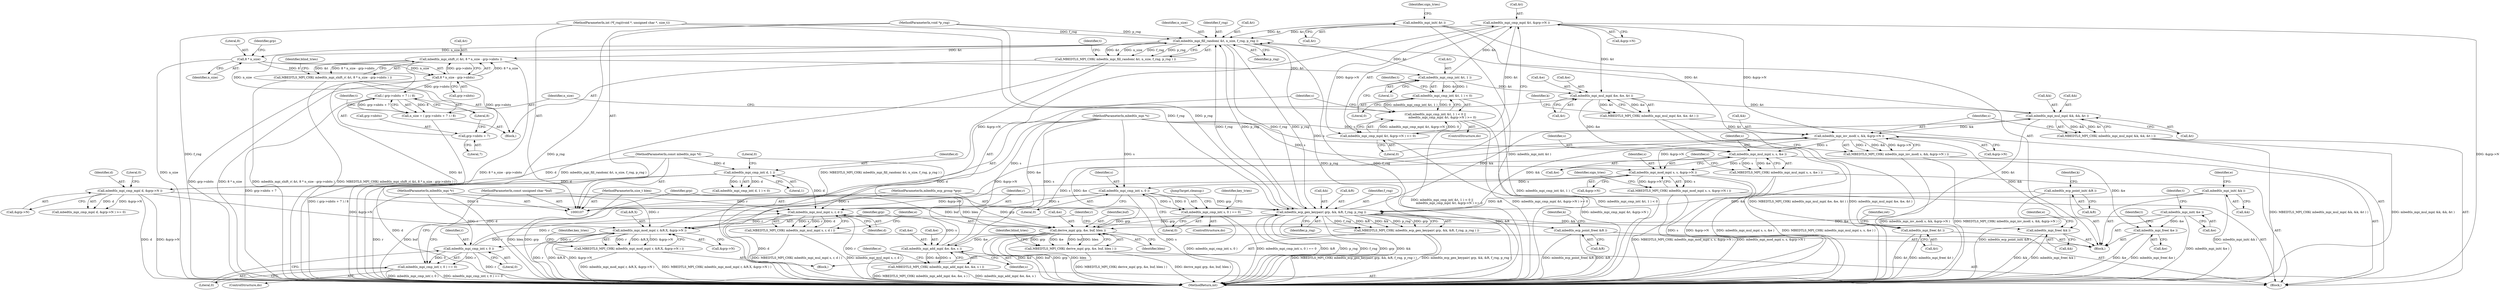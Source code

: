 digraph "1_mbedtls_298a43a77ec0ed2c19a8c924ddd8571ef3e65dfd@pointer" {
"1000264" [label="(Call,mbedtls_mpi_cmp_mpi( &t, &grp->N ))"];
"1000258" [label="(Call,mbedtls_mpi_cmp_int( &t, 1 ))"];
"1000239" [label="(Call,mbedtls_mpi_shift_r( &t, 8 * n_size - grp->nbits ))"];
"1000232" [label="(Call,mbedtls_mpi_fill_random( &t, n_size, f_rng, p_rng ))"];
"1000293" [label="(Call,mbedtls_mpi_mul_mpi( &k, &k, &t ))"];
"1000175" [label="(Call,mbedtls_ecp_gen_keypair( grp, &k, &R, f_rng, p_rng ))"];
"1000210" [label="(Call,derive_mpi( grp, &e, buf, blen ))"];
"1000108" [label="(MethodParameterIn,mbedtls_ecp_group *grp)"];
"1000158" [label="(Call,mbedtls_mpi_init( &e ))"];
"1000310" [label="(Call,mbedtls_mpi_mul_mpi( s, s, &e ))"];
"1000301" [label="(Call,mbedtls_mpi_inv_mod( s, &k, &grp->N ))"];
"1000278" [label="(Call,mbedtls_mpi_add_mpi( &e, &e, s ))"];
"1000273" [label="(Call,mbedtls_mpi_mul_mpi( s, r, d ))"];
"1000334" [label="(Call,mbedtls_mpi_cmp_int( s, 0 ))"];
"1000316" [label="(Call,mbedtls_mpi_mod_mpi( s, s, &grp->N ))"];
"1000110" [label="(MethodParameterIn,mbedtls_mpi *s)"];
"1000205" [label="(Call,mbedtls_mpi_cmp_int( r, 0 ))"];
"1000184" [label="(Call,mbedtls_mpi_mod_mpi( r, &R.X, &grp->N ))"];
"1000109" [label="(MethodParameterIn,mbedtls_mpi *r)"];
"1000143" [label="(Call,mbedtls_mpi_cmp_mpi( d, &grp->N ))"];
"1000138" [label="(Call,mbedtls_mpi_cmp_int( d, 1 ))"];
"1000111" [label="(MethodParameterIn,const mbedtls_mpi *d)"];
"1000264" [label="(Call,mbedtls_mpi_cmp_mpi( &t, &grp->N ))"];
"1000285" [label="(Call,mbedtls_mpi_mul_mpi( &e, &e, &t ))"];
"1000112" [label="(MethodParameterIn,const unsigned char *buf)"];
"1000113" [label="(MethodParameterIn,size_t blen)"];
"1000155" [label="(Call,mbedtls_mpi_init( &k ))"];
"1000152" [label="(Call,mbedtls_ecp_point_init( &R ))"];
"1000114" [label="(MethodParameterIn,int (*f_rng)(void *, unsigned char *, size_t))"];
"1000115" [label="(MethodParameterIn,void *p_rng)"];
"1000161" [label="(Call,mbedtls_mpi_init( &t ))"];
"1000222" [label="(Call,n_size = ( grp->nbits + 7 ) / 8)"];
"1000224" [label="(Call,( grp->nbits + 7 ) / 8)"];
"1000242" [label="(Call,8 * n_size - grp->nbits)"];
"1000243" [label="(Call,8 * n_size)"];
"1000174" [label="(Call,MBEDTLS_MPI_CHK( mbedtls_ecp_gen_keypair( grp, &k, &R, f_rng, p_rng ) ))"];
"1000209" [label="(Call,MBEDTLS_MPI_CHK( derive_mpi( grp, &e, buf, blen ) ))"];
"1000277" [label="(Call,MBEDTLS_MPI_CHK( mbedtls_mpi_add_mpi( &e, &e, s ) ))"];
"1000284" [label="(Call,MBEDTLS_MPI_CHK( mbedtls_mpi_mul_mpi( &e, &e, &t ) ))"];
"1000292" [label="(Call,MBEDTLS_MPI_CHK( mbedtls_mpi_mul_mpi( &k, &k, &t ) ))"];
"1000300" [label="(Call,MBEDTLS_MPI_CHK( mbedtls_mpi_inv_mod( s, &k, &grp->N ) ))"];
"1000309" [label="(Call,MBEDTLS_MPI_CHK( mbedtls_mpi_mul_mpi( s, s, &e ) ))"];
"1000183" [label="(Call,MBEDTLS_MPI_CHK( mbedtls_mpi_mod_mpi( r, &R.X, &grp->N ) ))"];
"1000204" [label="(Call,mbedtls_mpi_cmp_int( r, 0 ) == 0)"];
"1000272" [label="(Call,MBEDTLS_MPI_CHK( mbedtls_mpi_mul_mpi( s, r, d ) ))"];
"1000263" [label="(Call,mbedtls_mpi_cmp_mpi( &t, &grp->N ) >= 0)"];
"1000256" [label="(Call,mbedtls_mpi_cmp_int( &t, 1 ) < 0 ||\n               mbedtls_mpi_cmp_mpi( &t, &grp->N ) >= 0)"];
"1000315" [label="(Call,MBEDTLS_MPI_CHK( mbedtls_mpi_mod_mpi( s, s, &grp->N ) ))"];
"1000333" [label="(Call,mbedtls_mpi_cmp_int( s, 0 ) == 0)"];
"1000345" [label="(Call,mbedtls_mpi_free( &e ))"];
"1000342" [label="(Call,mbedtls_mpi_free( &k ))"];
"1000348" [label="(Call,mbedtls_mpi_free( &t ))"];
"1000339" [label="(Call,mbedtls_ecp_point_free( &R ))"];
"1000231" [label="(Call,MBEDTLS_MPI_CHK( mbedtls_mpi_fill_random( &t, n_size, f_rng, p_rng ) ))"];
"1000238" [label="(Call,MBEDTLS_MPI_CHK( mbedtls_mpi_shift_r( &t, 8 * n_size - grp->nbits ) ))"];
"1000257" [label="(Call,mbedtls_mpi_cmp_int( &t, 1 ) < 0)"];
"1000225" [label="(Call,grp->nbits + 7)"];
"1000334" [label="(Call,mbedtls_mpi_cmp_int( s, 0 ))"];
"1000219" [label="(ControlStructure,do)"];
"1000264" [label="(Call,mbedtls_mpi_cmp_mpi( &t, &grp->N ))"];
"1000211" [label="(Identifier,grp)"];
"1000246" [label="(Call,grp->nbits)"];
"1000336" [label="(Literal,0)"];
"1000243" [label="(Call,8 * n_size)"];
"1000293" [label="(Call,mbedtls_mpi_mul_mpi( &k, &k, &t ))"];
"1000339" [label="(Call,mbedtls_ecp_point_free( &R ))"];
"1000160" [label="(Identifier,e)"];
"1000208" [label="(Literal,0)"];
"1000298" [label="(Call,&t)"];
"1000333" [label="(Call,mbedtls_mpi_cmp_int( s, 0 ) == 0)"];
"1000224" [label="(Call,( grp->nbits + 7 ) / 8)"];
"1000263" [label="(Call,mbedtls_mpi_cmp_mpi( &t, &grp->N ) >= 0)"];
"1000167" [label="(ControlStructure,do)"];
"1000210" [label="(Call,derive_mpi( grp, &e, buf, blen ))"];
"1000296" [label="(Call,&k)"];
"1000155" [label="(Call,mbedtls_mpi_init( &k ))"];
"1000346" [label="(Call,&e)"];
"1000174" [label="(Call,MBEDTLS_MPI_CHK( mbedtls_ecp_gen_keypair( grp, &k, &R, f_rng, p_rng ) ))"];
"1000315" [label="(Call,MBEDTLS_MPI_CHK( mbedtls_mpi_mod_mpi( s, s, &grp->N ) ))"];
"1000302" [label="(Identifier,s)"];
"1000284" [label="(Call,MBEDTLS_MPI_CHK( mbedtls_mpi_mul_mpi( &e, &e, &t ) ))"];
"1000209" [label="(Call,MBEDTLS_MPI_CHK( derive_mpi( grp, &e, buf, blen ) ))"];
"1000272" [label="(Call,MBEDTLS_MPI_CHK( mbedtls_mpi_mul_mpi( s, r, d ) ))"];
"1000177" [label="(Call,&k)"];
"1000231" [label="(Call,MBEDTLS_MPI_CHK( mbedtls_mpi_fill_random( &t, n_size, f_rng, p_rng ) ))"];
"1000138" [label="(Call,mbedtls_mpi_cmp_int( d, 1 ))"];
"1000285" [label="(Call,mbedtls_mpi_mul_mpi( &e, &e, &t ))"];
"1000225" [label="(Call,grp->nbits + 7)"];
"1000342" [label="(Call,mbedtls_mpi_free( &k ))"];
"1000343" [label="(Call,&k)"];
"1000257" [label="(Call,mbedtls_mpi_cmp_int( &t, 1 ) < 0)"];
"1000112" [label="(MethodParameterIn,const unsigned char *buf)"];
"1000338" [label="(JumpTarget,cleanup:)"];
"1000179" [label="(Call,&R)"];
"1000290" [label="(Call,&t)"];
"1000142" [label="(Call,mbedtls_mpi_cmp_mpi( d, &grp->N ) >= 0)"];
"1000149" [label="(Literal,0)"];
"1000311" [label="(Identifier,s)"];
"1000317" [label="(Identifier,s)"];
"1000294" [label="(Call,&k)"];
"1000235" [label="(Identifier,n_size)"];
"1000212" [label="(Call,&e)"];
"1000345" [label="(Call,mbedtls_mpi_free( &e ))"];
"1000172" [label="(ControlStructure,do)"];
"1000283" [label="(Identifier,s)"];
"1000288" [label="(Call,&e)"];
"1000312" [label="(Identifier,s)"];
"1000115" [label="(MethodParameterIn,void *p_rng)"];
"1000276" [label="(Identifier,d)"];
"1000173" [label="(Block,)"];
"1000206" [label="(Identifier,r)"];
"1000226" [label="(Call,grp->nbits)"];
"1000186" [label="(Call,&R.X)"];
"1000280" [label="(Identifier,e)"];
"1000176" [label="(Identifier,grp)"];
"1000110" [label="(MethodParameterIn,mbedtls_mpi *s)"];
"1000301" [label="(Call,mbedtls_mpi_inv_mod( s, &k, &grp->N ))"];
"1000287" [label="(Identifier,e)"];
"1000352" [label="(Identifier,ret)"];
"1000116" [label="(Block,)"];
"1000184" [label="(Call,mbedtls_mpi_mod_mpi( r, &R.X, &grp->N ))"];
"1000275" [label="(Identifier,r)"];
"1000259" [label="(Call,&t)"];
"1000109" [label="(MethodParameterIn,mbedtls_mpi *r)"];
"1000318" [label="(Identifier,s)"];
"1000229" [label="(Literal,7)"];
"1000205" [label="(Call,mbedtls_mpi_cmp_int( r, 0 ))"];
"1000197" [label="(Identifier,key_tries)"];
"1000108" [label="(MethodParameterIn,mbedtls_ecp_group *grp)"];
"1000305" [label="(Call,&grp->N)"];
"1000353" [label="(MethodReturn,int)"];
"1000214" [label="(Identifier,buf)"];
"1000335" [label="(Identifier,s)"];
"1000217" [label="(Identifier,blind_tries)"];
"1000350" [label="(Identifier,t)"];
"1000267" [label="(Call,&grp->N)"];
"1000274" [label="(Identifier,s)"];
"1000183" [label="(Call,MBEDTLS_MPI_CHK( mbedtls_mpi_mod_mpi( r, &R.X, &grp->N ) ))"];
"1000232" [label="(Call,mbedtls_mpi_fill_random( &t, n_size, f_rng, p_rng ))"];
"1000271" [label="(Literal,0)"];
"1000158" [label="(Call,mbedtls_mpi_init( &e ))"];
"1000113" [label="(MethodParameterIn,size_t blen)"];
"1000310" [label="(Call,mbedtls_mpi_mul_mpi( s, s, &e ))"];
"1000111" [label="(MethodParameterIn,const mbedtls_mpi *d)"];
"1000165" [label="(Identifier,sign_tries)"];
"1000295" [label="(Identifier,k)"];
"1000286" [label="(Call,&e)"];
"1000300" [label="(Call,MBEDTLS_MPI_CHK( mbedtls_mpi_inv_mod( s, &k, &grp->N ) ))"];
"1000244" [label="(Literal,8)"];
"1000159" [label="(Call,&e)"];
"1000162" [label="(Call,&t)"];
"1000266" [label="(Identifier,t)"];
"1000156" [label="(Call,&k)"];
"1000273" [label="(Call,mbedtls_mpi_mul_mpi( s, r, d ))"];
"1000281" [label="(Call,&e)"];
"1000326" [label="(Identifier,sign_tries)"];
"1000144" [label="(Identifier,d)"];
"1000247" [label="(Identifier,grp)"];
"1000240" [label="(Call,&t)"];
"1000237" [label="(Identifier,p_rng)"];
"1000313" [label="(Call,&e)"];
"1000292" [label="(Call,MBEDTLS_MPI_CHK( mbedtls_mpi_mul_mpi( &k, &k, &t ) ))"];
"1000303" [label="(Call,&k)"];
"1000141" [label="(Literal,0)"];
"1000215" [label="(Identifier,blen)"];
"1000242" [label="(Call,8 * n_size - grp->nbits)"];
"1000252" [label="(Identifier,blind_tries)"];
"1000168" [label="(Block,)"];
"1000222" [label="(Call,n_size = ( grp->nbits + 7 ) / 8)"];
"1000340" [label="(Call,&R)"];
"1000344" [label="(Identifier,k)"];
"1000190" [label="(Call,&grp->N)"];
"1000152" [label="(Call,mbedtls_ecp_point_init( &R ))"];
"1000319" [label="(Call,&grp->N)"];
"1000348" [label="(Call,mbedtls_mpi_free( &t ))"];
"1000204" [label="(Call,mbedtls_mpi_cmp_int( r, 0 ) == 0)"];
"1000239" [label="(Call,mbedtls_mpi_shift_r( &t, 8 * n_size - grp->nbits ))"];
"1000137" [label="(Call,mbedtls_mpi_cmp_int( d, 1 ) < 0)"];
"1000140" [label="(Literal,1)"];
"1000153" [label="(Call,&R)"];
"1000316" [label="(Call,mbedtls_mpi_mod_mpi( s, s, &grp->N ))"];
"1000145" [label="(Call,&grp->N)"];
"1000347" [label="(Identifier,e)"];
"1000175" [label="(Call,mbedtls_ecp_gen_keypair( grp, &k, &R, f_rng, p_rng ))"];
"1000139" [label="(Identifier,d)"];
"1000170" [label="(Identifier,key_tries)"];
"1000161" [label="(Call,mbedtls_mpi_init( &t ))"];
"1000207" [label="(Literal,0)"];
"1000163" [label="(Identifier,t)"];
"1000265" [label="(Call,&t)"];
"1000114" [label="(MethodParameterIn,int (*f_rng)(void *, unsigned char *, size_t))"];
"1000245" [label="(Identifier,n_size)"];
"1000349" [label="(Call,&t)"];
"1000258" [label="(Call,mbedtls_mpi_cmp_int( &t, 1 ))"];
"1000230" [label="(Literal,8)"];
"1000262" [label="(Literal,0)"];
"1000143" [label="(Call,mbedtls_mpi_cmp_mpi( d, &grp->N ))"];
"1000157" [label="(Identifier,k)"];
"1000256" [label="(Call,mbedtls_mpi_cmp_int( &t, 1 ) < 0 ||\n               mbedtls_mpi_cmp_mpi( &t, &grp->N ) >= 0)"];
"1000241" [label="(Identifier,t)"];
"1000220" [label="(Block,)"];
"1000185" [label="(Identifier,r)"];
"1000236" [label="(Identifier,f_rng)"];
"1000181" [label="(Identifier,f_rng)"];
"1000233" [label="(Call,&t)"];
"1000223" [label="(Identifier,n_size)"];
"1000238" [label="(Call,MBEDTLS_MPI_CHK( mbedtls_mpi_shift_r( &t, 8 * n_size - grp->nbits ) ))"];
"1000261" [label="(Literal,1)"];
"1000278" [label="(Call,mbedtls_mpi_add_mpi( &e, &e, s ))"];
"1000182" [label="(Identifier,p_rng)"];
"1000234" [label="(Identifier,t)"];
"1000279" [label="(Call,&e)"];
"1000337" [label="(Literal,0)"];
"1000277" [label="(Call,MBEDTLS_MPI_CHK( mbedtls_mpi_add_mpi( &e, &e, s ) ))"];
"1000309" [label="(Call,MBEDTLS_MPI_CHK( mbedtls_mpi_mul_mpi( s, s, &e ) ))"];
"1000264" -> "1000263"  [label="AST: "];
"1000264" -> "1000267"  [label="CFG: "];
"1000265" -> "1000264"  [label="AST: "];
"1000267" -> "1000264"  [label="AST: "];
"1000271" -> "1000264"  [label="CFG: "];
"1000264" -> "1000353"  [label="DDG: &grp->N"];
"1000264" -> "1000232"  [label="DDG: &t"];
"1000264" -> "1000263"  [label="DDG: &t"];
"1000264" -> "1000263"  [label="DDG: &grp->N"];
"1000258" -> "1000264"  [label="DDG: &t"];
"1000184" -> "1000264"  [label="DDG: &grp->N"];
"1000264" -> "1000285"  [label="DDG: &t"];
"1000264" -> "1000301"  [label="DDG: &grp->N"];
"1000258" -> "1000257"  [label="AST: "];
"1000258" -> "1000261"  [label="CFG: "];
"1000259" -> "1000258"  [label="AST: "];
"1000261" -> "1000258"  [label="AST: "];
"1000262" -> "1000258"  [label="CFG: "];
"1000258" -> "1000232"  [label="DDG: &t"];
"1000258" -> "1000257"  [label="DDG: &t"];
"1000258" -> "1000257"  [label="DDG: 1"];
"1000239" -> "1000258"  [label="DDG: &t"];
"1000258" -> "1000285"  [label="DDG: &t"];
"1000239" -> "1000238"  [label="AST: "];
"1000239" -> "1000242"  [label="CFG: "];
"1000240" -> "1000239"  [label="AST: "];
"1000242" -> "1000239"  [label="AST: "];
"1000238" -> "1000239"  [label="CFG: "];
"1000239" -> "1000353"  [label="DDG: &t"];
"1000239" -> "1000353"  [label="DDG: 8 * n_size - grp->nbits"];
"1000239" -> "1000238"  [label="DDG: &t"];
"1000239" -> "1000238"  [label="DDG: 8 * n_size - grp->nbits"];
"1000232" -> "1000239"  [label="DDG: &t"];
"1000242" -> "1000239"  [label="DDG: 8 * n_size"];
"1000242" -> "1000239"  [label="DDG: grp->nbits"];
"1000232" -> "1000231"  [label="AST: "];
"1000232" -> "1000237"  [label="CFG: "];
"1000233" -> "1000232"  [label="AST: "];
"1000235" -> "1000232"  [label="AST: "];
"1000236" -> "1000232"  [label="AST: "];
"1000237" -> "1000232"  [label="AST: "];
"1000231" -> "1000232"  [label="CFG: "];
"1000232" -> "1000353"  [label="DDG: p_rng"];
"1000232" -> "1000353"  [label="DDG: f_rng"];
"1000232" -> "1000175"  [label="DDG: f_rng"];
"1000232" -> "1000175"  [label="DDG: p_rng"];
"1000232" -> "1000231"  [label="DDG: &t"];
"1000232" -> "1000231"  [label="DDG: n_size"];
"1000232" -> "1000231"  [label="DDG: f_rng"];
"1000232" -> "1000231"  [label="DDG: p_rng"];
"1000293" -> "1000232"  [label="DDG: &t"];
"1000161" -> "1000232"  [label="DDG: &t"];
"1000222" -> "1000232"  [label="DDG: n_size"];
"1000175" -> "1000232"  [label="DDG: f_rng"];
"1000175" -> "1000232"  [label="DDG: p_rng"];
"1000114" -> "1000232"  [label="DDG: f_rng"];
"1000115" -> "1000232"  [label="DDG: p_rng"];
"1000232" -> "1000243"  [label="DDG: n_size"];
"1000293" -> "1000292"  [label="AST: "];
"1000293" -> "1000298"  [label="CFG: "];
"1000294" -> "1000293"  [label="AST: "];
"1000296" -> "1000293"  [label="AST: "];
"1000298" -> "1000293"  [label="AST: "];
"1000292" -> "1000293"  [label="CFG: "];
"1000293" -> "1000292"  [label="DDG: &k"];
"1000293" -> "1000292"  [label="DDG: &t"];
"1000175" -> "1000293"  [label="DDG: &k"];
"1000285" -> "1000293"  [label="DDG: &t"];
"1000293" -> "1000301"  [label="DDG: &k"];
"1000293" -> "1000348"  [label="DDG: &t"];
"1000175" -> "1000174"  [label="AST: "];
"1000175" -> "1000182"  [label="CFG: "];
"1000176" -> "1000175"  [label="AST: "];
"1000177" -> "1000175"  [label="AST: "];
"1000179" -> "1000175"  [label="AST: "];
"1000181" -> "1000175"  [label="AST: "];
"1000182" -> "1000175"  [label="AST: "];
"1000174" -> "1000175"  [label="CFG: "];
"1000175" -> "1000353"  [label="DDG: &R"];
"1000175" -> "1000353"  [label="DDG: p_rng"];
"1000175" -> "1000353"  [label="DDG: f_rng"];
"1000175" -> "1000353"  [label="DDG: grp"];
"1000175" -> "1000353"  [label="DDG: &k"];
"1000175" -> "1000174"  [label="DDG: f_rng"];
"1000175" -> "1000174"  [label="DDG: &R"];
"1000175" -> "1000174"  [label="DDG: &k"];
"1000175" -> "1000174"  [label="DDG: p_rng"];
"1000175" -> "1000174"  [label="DDG: grp"];
"1000210" -> "1000175"  [label="DDG: grp"];
"1000108" -> "1000175"  [label="DDG: grp"];
"1000301" -> "1000175"  [label="DDG: &k"];
"1000155" -> "1000175"  [label="DDG: &k"];
"1000152" -> "1000175"  [label="DDG: &R"];
"1000114" -> "1000175"  [label="DDG: f_rng"];
"1000115" -> "1000175"  [label="DDG: p_rng"];
"1000175" -> "1000210"  [label="DDG: grp"];
"1000175" -> "1000339"  [label="DDG: &R"];
"1000175" -> "1000342"  [label="DDG: &k"];
"1000210" -> "1000209"  [label="AST: "];
"1000210" -> "1000215"  [label="CFG: "];
"1000211" -> "1000210"  [label="AST: "];
"1000212" -> "1000210"  [label="AST: "];
"1000214" -> "1000210"  [label="AST: "];
"1000215" -> "1000210"  [label="AST: "];
"1000209" -> "1000210"  [label="CFG: "];
"1000210" -> "1000353"  [label="DDG: &e"];
"1000210" -> "1000353"  [label="DDG: buf"];
"1000210" -> "1000353"  [label="DDG: grp"];
"1000210" -> "1000353"  [label="DDG: blen"];
"1000210" -> "1000209"  [label="DDG: grp"];
"1000210" -> "1000209"  [label="DDG: &e"];
"1000210" -> "1000209"  [label="DDG: buf"];
"1000210" -> "1000209"  [label="DDG: blen"];
"1000108" -> "1000210"  [label="DDG: grp"];
"1000158" -> "1000210"  [label="DDG: &e"];
"1000310" -> "1000210"  [label="DDG: &e"];
"1000112" -> "1000210"  [label="DDG: buf"];
"1000113" -> "1000210"  [label="DDG: blen"];
"1000210" -> "1000278"  [label="DDG: &e"];
"1000108" -> "1000107"  [label="AST: "];
"1000108" -> "1000353"  [label="DDG: grp"];
"1000158" -> "1000116"  [label="AST: "];
"1000158" -> "1000159"  [label="CFG: "];
"1000159" -> "1000158"  [label="AST: "];
"1000163" -> "1000158"  [label="CFG: "];
"1000158" -> "1000353"  [label="DDG: mbedtls_mpi_init( &e )"];
"1000158" -> "1000345"  [label="DDG: &e"];
"1000310" -> "1000309"  [label="AST: "];
"1000310" -> "1000313"  [label="CFG: "];
"1000311" -> "1000310"  [label="AST: "];
"1000312" -> "1000310"  [label="AST: "];
"1000313" -> "1000310"  [label="AST: "];
"1000309" -> "1000310"  [label="CFG: "];
"1000310" -> "1000309"  [label="DDG: s"];
"1000310" -> "1000309"  [label="DDG: &e"];
"1000301" -> "1000310"  [label="DDG: s"];
"1000110" -> "1000310"  [label="DDG: s"];
"1000285" -> "1000310"  [label="DDG: &e"];
"1000310" -> "1000316"  [label="DDG: s"];
"1000310" -> "1000345"  [label="DDG: &e"];
"1000301" -> "1000300"  [label="AST: "];
"1000301" -> "1000305"  [label="CFG: "];
"1000302" -> "1000301"  [label="AST: "];
"1000303" -> "1000301"  [label="AST: "];
"1000305" -> "1000301"  [label="AST: "];
"1000300" -> "1000301"  [label="CFG: "];
"1000301" -> "1000300"  [label="DDG: s"];
"1000301" -> "1000300"  [label="DDG: &k"];
"1000301" -> "1000300"  [label="DDG: &grp->N"];
"1000278" -> "1000301"  [label="DDG: s"];
"1000110" -> "1000301"  [label="DDG: s"];
"1000184" -> "1000301"  [label="DDG: &grp->N"];
"1000301" -> "1000316"  [label="DDG: &grp->N"];
"1000301" -> "1000342"  [label="DDG: &k"];
"1000278" -> "1000277"  [label="AST: "];
"1000278" -> "1000283"  [label="CFG: "];
"1000279" -> "1000278"  [label="AST: "];
"1000281" -> "1000278"  [label="AST: "];
"1000283" -> "1000278"  [label="AST: "];
"1000277" -> "1000278"  [label="CFG: "];
"1000278" -> "1000277"  [label="DDG: &e"];
"1000278" -> "1000277"  [label="DDG: s"];
"1000273" -> "1000278"  [label="DDG: s"];
"1000110" -> "1000278"  [label="DDG: s"];
"1000278" -> "1000285"  [label="DDG: &e"];
"1000273" -> "1000272"  [label="AST: "];
"1000273" -> "1000276"  [label="CFG: "];
"1000274" -> "1000273"  [label="AST: "];
"1000275" -> "1000273"  [label="AST: "];
"1000276" -> "1000273"  [label="AST: "];
"1000272" -> "1000273"  [label="CFG: "];
"1000273" -> "1000353"  [label="DDG: r"];
"1000273" -> "1000353"  [label="DDG: d"];
"1000273" -> "1000184"  [label="DDG: r"];
"1000273" -> "1000272"  [label="DDG: s"];
"1000273" -> "1000272"  [label="DDG: r"];
"1000273" -> "1000272"  [label="DDG: d"];
"1000334" -> "1000273"  [label="DDG: s"];
"1000110" -> "1000273"  [label="DDG: s"];
"1000205" -> "1000273"  [label="DDG: r"];
"1000109" -> "1000273"  [label="DDG: r"];
"1000138" -> "1000273"  [label="DDG: d"];
"1000143" -> "1000273"  [label="DDG: d"];
"1000111" -> "1000273"  [label="DDG: d"];
"1000334" -> "1000333"  [label="AST: "];
"1000334" -> "1000336"  [label="CFG: "];
"1000335" -> "1000334"  [label="AST: "];
"1000336" -> "1000334"  [label="AST: "];
"1000337" -> "1000334"  [label="CFG: "];
"1000334" -> "1000353"  [label="DDG: s"];
"1000334" -> "1000333"  [label="DDG: s"];
"1000334" -> "1000333"  [label="DDG: 0"];
"1000316" -> "1000334"  [label="DDG: s"];
"1000110" -> "1000334"  [label="DDG: s"];
"1000316" -> "1000315"  [label="AST: "];
"1000316" -> "1000319"  [label="CFG: "];
"1000317" -> "1000316"  [label="AST: "];
"1000318" -> "1000316"  [label="AST: "];
"1000319" -> "1000316"  [label="AST: "];
"1000315" -> "1000316"  [label="CFG: "];
"1000316" -> "1000353"  [label="DDG: s"];
"1000316" -> "1000353"  [label="DDG: &grp->N"];
"1000316" -> "1000184"  [label="DDG: &grp->N"];
"1000316" -> "1000315"  [label="DDG: s"];
"1000316" -> "1000315"  [label="DDG: &grp->N"];
"1000110" -> "1000316"  [label="DDG: s"];
"1000110" -> "1000107"  [label="AST: "];
"1000110" -> "1000353"  [label="DDG: s"];
"1000205" -> "1000204"  [label="AST: "];
"1000205" -> "1000207"  [label="CFG: "];
"1000206" -> "1000205"  [label="AST: "];
"1000207" -> "1000205"  [label="AST: "];
"1000208" -> "1000205"  [label="CFG: "];
"1000205" -> "1000353"  [label="DDG: r"];
"1000205" -> "1000184"  [label="DDG: r"];
"1000205" -> "1000204"  [label="DDG: r"];
"1000205" -> "1000204"  [label="DDG: 0"];
"1000184" -> "1000205"  [label="DDG: r"];
"1000109" -> "1000205"  [label="DDG: r"];
"1000184" -> "1000183"  [label="AST: "];
"1000184" -> "1000190"  [label="CFG: "];
"1000185" -> "1000184"  [label="AST: "];
"1000186" -> "1000184"  [label="AST: "];
"1000190" -> "1000184"  [label="AST: "];
"1000183" -> "1000184"  [label="CFG: "];
"1000184" -> "1000353"  [label="DDG: r"];
"1000184" -> "1000353"  [label="DDG: &R.X"];
"1000184" -> "1000353"  [label="DDG: &grp->N"];
"1000184" -> "1000183"  [label="DDG: r"];
"1000184" -> "1000183"  [label="DDG: &R.X"];
"1000184" -> "1000183"  [label="DDG: &grp->N"];
"1000109" -> "1000184"  [label="DDG: r"];
"1000143" -> "1000184"  [label="DDG: &grp->N"];
"1000109" -> "1000107"  [label="AST: "];
"1000109" -> "1000353"  [label="DDG: r"];
"1000143" -> "1000142"  [label="AST: "];
"1000143" -> "1000145"  [label="CFG: "];
"1000144" -> "1000143"  [label="AST: "];
"1000145" -> "1000143"  [label="AST: "];
"1000149" -> "1000143"  [label="CFG: "];
"1000143" -> "1000353"  [label="DDG: d"];
"1000143" -> "1000353"  [label="DDG: &grp->N"];
"1000143" -> "1000142"  [label="DDG: d"];
"1000143" -> "1000142"  [label="DDG: &grp->N"];
"1000138" -> "1000143"  [label="DDG: d"];
"1000111" -> "1000143"  [label="DDG: d"];
"1000138" -> "1000137"  [label="AST: "];
"1000138" -> "1000140"  [label="CFG: "];
"1000139" -> "1000138"  [label="AST: "];
"1000140" -> "1000138"  [label="AST: "];
"1000141" -> "1000138"  [label="CFG: "];
"1000138" -> "1000353"  [label="DDG: d"];
"1000138" -> "1000137"  [label="DDG: d"];
"1000138" -> "1000137"  [label="DDG: 1"];
"1000111" -> "1000138"  [label="DDG: d"];
"1000111" -> "1000107"  [label="AST: "];
"1000111" -> "1000353"  [label="DDG: d"];
"1000285" -> "1000284"  [label="AST: "];
"1000285" -> "1000290"  [label="CFG: "];
"1000286" -> "1000285"  [label="AST: "];
"1000288" -> "1000285"  [label="AST: "];
"1000290" -> "1000285"  [label="AST: "];
"1000284" -> "1000285"  [label="CFG: "];
"1000285" -> "1000284"  [label="DDG: &e"];
"1000285" -> "1000284"  [label="DDG: &t"];
"1000112" -> "1000107"  [label="AST: "];
"1000112" -> "1000353"  [label="DDG: buf"];
"1000113" -> "1000107"  [label="AST: "];
"1000113" -> "1000353"  [label="DDG: blen"];
"1000155" -> "1000116"  [label="AST: "];
"1000155" -> "1000156"  [label="CFG: "];
"1000156" -> "1000155"  [label="AST: "];
"1000160" -> "1000155"  [label="CFG: "];
"1000155" -> "1000353"  [label="DDG: mbedtls_mpi_init( &k )"];
"1000152" -> "1000116"  [label="AST: "];
"1000152" -> "1000153"  [label="CFG: "];
"1000153" -> "1000152"  [label="AST: "];
"1000157" -> "1000152"  [label="CFG: "];
"1000152" -> "1000353"  [label="DDG: mbedtls_ecp_point_init( &R )"];
"1000114" -> "1000107"  [label="AST: "];
"1000114" -> "1000353"  [label="DDG: f_rng"];
"1000115" -> "1000107"  [label="AST: "];
"1000115" -> "1000353"  [label="DDG: p_rng"];
"1000161" -> "1000116"  [label="AST: "];
"1000161" -> "1000162"  [label="CFG: "];
"1000162" -> "1000161"  [label="AST: "];
"1000165" -> "1000161"  [label="CFG: "];
"1000161" -> "1000353"  [label="DDG: mbedtls_mpi_init( &t )"];
"1000161" -> "1000348"  [label="DDG: &t"];
"1000222" -> "1000220"  [label="AST: "];
"1000222" -> "1000224"  [label="CFG: "];
"1000223" -> "1000222"  [label="AST: "];
"1000224" -> "1000222"  [label="AST: "];
"1000234" -> "1000222"  [label="CFG: "];
"1000222" -> "1000353"  [label="DDG: ( grp->nbits + 7 ) / 8"];
"1000224" -> "1000222"  [label="DDG: grp->nbits + 7"];
"1000224" -> "1000222"  [label="DDG: 8"];
"1000224" -> "1000230"  [label="CFG: "];
"1000225" -> "1000224"  [label="AST: "];
"1000230" -> "1000224"  [label="AST: "];
"1000224" -> "1000353"  [label="DDG: grp->nbits + 7"];
"1000242" -> "1000224"  [label="DDG: grp->nbits"];
"1000242" -> "1000246"  [label="CFG: "];
"1000243" -> "1000242"  [label="AST: "];
"1000246" -> "1000242"  [label="AST: "];
"1000242" -> "1000353"  [label="DDG: grp->nbits"];
"1000242" -> "1000353"  [label="DDG: 8 * n_size"];
"1000242" -> "1000225"  [label="DDG: grp->nbits"];
"1000243" -> "1000242"  [label="DDG: 8"];
"1000243" -> "1000242"  [label="DDG: n_size"];
"1000243" -> "1000245"  [label="CFG: "];
"1000244" -> "1000243"  [label="AST: "];
"1000245" -> "1000243"  [label="AST: "];
"1000247" -> "1000243"  [label="CFG: "];
"1000243" -> "1000353"  [label="DDG: n_size"];
"1000174" -> "1000173"  [label="AST: "];
"1000185" -> "1000174"  [label="CFG: "];
"1000174" -> "1000353"  [label="DDG: MBEDTLS_MPI_CHK( mbedtls_ecp_gen_keypair( grp, &k, &R, f_rng, p_rng ) )"];
"1000174" -> "1000353"  [label="DDG: mbedtls_ecp_gen_keypair( grp, &k, &R, f_rng, p_rng )"];
"1000209" -> "1000168"  [label="AST: "];
"1000217" -> "1000209"  [label="CFG: "];
"1000209" -> "1000353"  [label="DDG: MBEDTLS_MPI_CHK( derive_mpi( grp, &e, buf, blen ) )"];
"1000209" -> "1000353"  [label="DDG: derive_mpi( grp, &e, buf, blen )"];
"1000277" -> "1000168"  [label="AST: "];
"1000287" -> "1000277"  [label="CFG: "];
"1000277" -> "1000353"  [label="DDG: mbedtls_mpi_add_mpi( &e, &e, s )"];
"1000277" -> "1000353"  [label="DDG: MBEDTLS_MPI_CHK( mbedtls_mpi_add_mpi( &e, &e, s ) )"];
"1000284" -> "1000168"  [label="AST: "];
"1000295" -> "1000284"  [label="CFG: "];
"1000284" -> "1000353"  [label="DDG: mbedtls_mpi_mul_mpi( &e, &e, &t )"];
"1000284" -> "1000353"  [label="DDG: MBEDTLS_MPI_CHK( mbedtls_mpi_mul_mpi( &e, &e, &t ) )"];
"1000292" -> "1000168"  [label="AST: "];
"1000302" -> "1000292"  [label="CFG: "];
"1000292" -> "1000353"  [label="DDG: MBEDTLS_MPI_CHK( mbedtls_mpi_mul_mpi( &k, &k, &t ) )"];
"1000292" -> "1000353"  [label="DDG: mbedtls_mpi_mul_mpi( &k, &k, &t )"];
"1000300" -> "1000168"  [label="AST: "];
"1000311" -> "1000300"  [label="CFG: "];
"1000300" -> "1000353"  [label="DDG: mbedtls_mpi_inv_mod( s, &k, &grp->N )"];
"1000300" -> "1000353"  [label="DDG: MBEDTLS_MPI_CHK( mbedtls_mpi_inv_mod( s, &k, &grp->N ) )"];
"1000309" -> "1000168"  [label="AST: "];
"1000317" -> "1000309"  [label="CFG: "];
"1000309" -> "1000353"  [label="DDG: mbedtls_mpi_mul_mpi( s, s, &e )"];
"1000309" -> "1000353"  [label="DDG: MBEDTLS_MPI_CHK( mbedtls_mpi_mul_mpi( s, s, &e ) )"];
"1000183" -> "1000173"  [label="AST: "];
"1000197" -> "1000183"  [label="CFG: "];
"1000183" -> "1000353"  [label="DDG: mbedtls_mpi_mod_mpi( r, &R.X, &grp->N )"];
"1000183" -> "1000353"  [label="DDG: MBEDTLS_MPI_CHK( mbedtls_mpi_mod_mpi( r, &R.X, &grp->N ) )"];
"1000204" -> "1000172"  [label="AST: "];
"1000204" -> "1000208"  [label="CFG: "];
"1000208" -> "1000204"  [label="AST: "];
"1000176" -> "1000204"  [label="CFG: "];
"1000211" -> "1000204"  [label="CFG: "];
"1000204" -> "1000353"  [label="DDG: mbedtls_mpi_cmp_int( r, 0 )"];
"1000204" -> "1000353"  [label="DDG: mbedtls_mpi_cmp_int( r, 0 ) == 0"];
"1000272" -> "1000168"  [label="AST: "];
"1000280" -> "1000272"  [label="CFG: "];
"1000272" -> "1000353"  [label="DDG: mbedtls_mpi_mul_mpi( s, r, d )"];
"1000272" -> "1000353"  [label="DDG: MBEDTLS_MPI_CHK( mbedtls_mpi_mul_mpi( s, r, d ) )"];
"1000263" -> "1000256"  [label="AST: "];
"1000263" -> "1000271"  [label="CFG: "];
"1000271" -> "1000263"  [label="AST: "];
"1000256" -> "1000263"  [label="CFG: "];
"1000263" -> "1000353"  [label="DDG: mbedtls_mpi_cmp_mpi( &t, &grp->N )"];
"1000263" -> "1000256"  [label="DDG: mbedtls_mpi_cmp_mpi( &t, &grp->N )"];
"1000263" -> "1000256"  [label="DDG: 0"];
"1000256" -> "1000219"  [label="AST: "];
"1000256" -> "1000257"  [label="CFG: "];
"1000257" -> "1000256"  [label="AST: "];
"1000223" -> "1000256"  [label="CFG: "];
"1000274" -> "1000256"  [label="CFG: "];
"1000256" -> "1000353"  [label="DDG: mbedtls_mpi_cmp_mpi( &t, &grp->N ) >= 0"];
"1000256" -> "1000353"  [label="DDG: mbedtls_mpi_cmp_int( &t, 1 ) < 0"];
"1000256" -> "1000353"  [label="DDG: mbedtls_mpi_cmp_int( &t, 1 ) < 0 ||\n               mbedtls_mpi_cmp_mpi( &t, &grp->N ) >= 0"];
"1000257" -> "1000256"  [label="DDG: mbedtls_mpi_cmp_int( &t, 1 )"];
"1000257" -> "1000256"  [label="DDG: 0"];
"1000315" -> "1000168"  [label="AST: "];
"1000326" -> "1000315"  [label="CFG: "];
"1000315" -> "1000353"  [label="DDG: mbedtls_mpi_mod_mpi( s, s, &grp->N )"];
"1000315" -> "1000353"  [label="DDG: MBEDTLS_MPI_CHK( mbedtls_mpi_mod_mpi( s, s, &grp->N ) )"];
"1000333" -> "1000167"  [label="AST: "];
"1000333" -> "1000337"  [label="CFG: "];
"1000337" -> "1000333"  [label="AST: "];
"1000170" -> "1000333"  [label="CFG: "];
"1000338" -> "1000333"  [label="CFG: "];
"1000333" -> "1000353"  [label="DDG: mbedtls_mpi_cmp_int( s, 0 )"];
"1000333" -> "1000353"  [label="DDG: mbedtls_mpi_cmp_int( s, 0 ) == 0"];
"1000345" -> "1000116"  [label="AST: "];
"1000345" -> "1000346"  [label="CFG: "];
"1000346" -> "1000345"  [label="AST: "];
"1000350" -> "1000345"  [label="CFG: "];
"1000345" -> "1000353"  [label="DDG: &e"];
"1000345" -> "1000353"  [label="DDG: mbedtls_mpi_free( &e )"];
"1000342" -> "1000116"  [label="AST: "];
"1000342" -> "1000343"  [label="CFG: "];
"1000343" -> "1000342"  [label="AST: "];
"1000347" -> "1000342"  [label="CFG: "];
"1000342" -> "1000353"  [label="DDG: &k"];
"1000342" -> "1000353"  [label="DDG: mbedtls_mpi_free( &k )"];
"1000348" -> "1000116"  [label="AST: "];
"1000348" -> "1000349"  [label="CFG: "];
"1000349" -> "1000348"  [label="AST: "];
"1000352" -> "1000348"  [label="CFG: "];
"1000348" -> "1000353"  [label="DDG: &t"];
"1000348" -> "1000353"  [label="DDG: mbedtls_mpi_free( &t )"];
"1000339" -> "1000116"  [label="AST: "];
"1000339" -> "1000340"  [label="CFG: "];
"1000340" -> "1000339"  [label="AST: "];
"1000344" -> "1000339"  [label="CFG: "];
"1000339" -> "1000353"  [label="DDG: mbedtls_ecp_point_free( &R )"];
"1000339" -> "1000353"  [label="DDG: &R"];
"1000231" -> "1000220"  [label="AST: "];
"1000241" -> "1000231"  [label="CFG: "];
"1000231" -> "1000353"  [label="DDG: MBEDTLS_MPI_CHK( mbedtls_mpi_fill_random( &t, n_size, f_rng, p_rng ) )"];
"1000231" -> "1000353"  [label="DDG: mbedtls_mpi_fill_random( &t, n_size, f_rng, p_rng )"];
"1000238" -> "1000220"  [label="AST: "];
"1000252" -> "1000238"  [label="CFG: "];
"1000238" -> "1000353"  [label="DDG: mbedtls_mpi_shift_r( &t, 8 * n_size - grp->nbits )"];
"1000238" -> "1000353"  [label="DDG: MBEDTLS_MPI_CHK( mbedtls_mpi_shift_r( &t, 8 * n_size - grp->nbits ) )"];
"1000257" -> "1000262"  [label="CFG: "];
"1000262" -> "1000257"  [label="AST: "];
"1000266" -> "1000257"  [label="CFG: "];
"1000257" -> "1000353"  [label="DDG: mbedtls_mpi_cmp_int( &t, 1 )"];
"1000225" -> "1000229"  [label="CFG: "];
"1000226" -> "1000225"  [label="AST: "];
"1000229" -> "1000225"  [label="AST: "];
"1000230" -> "1000225"  [label="CFG: "];
}
